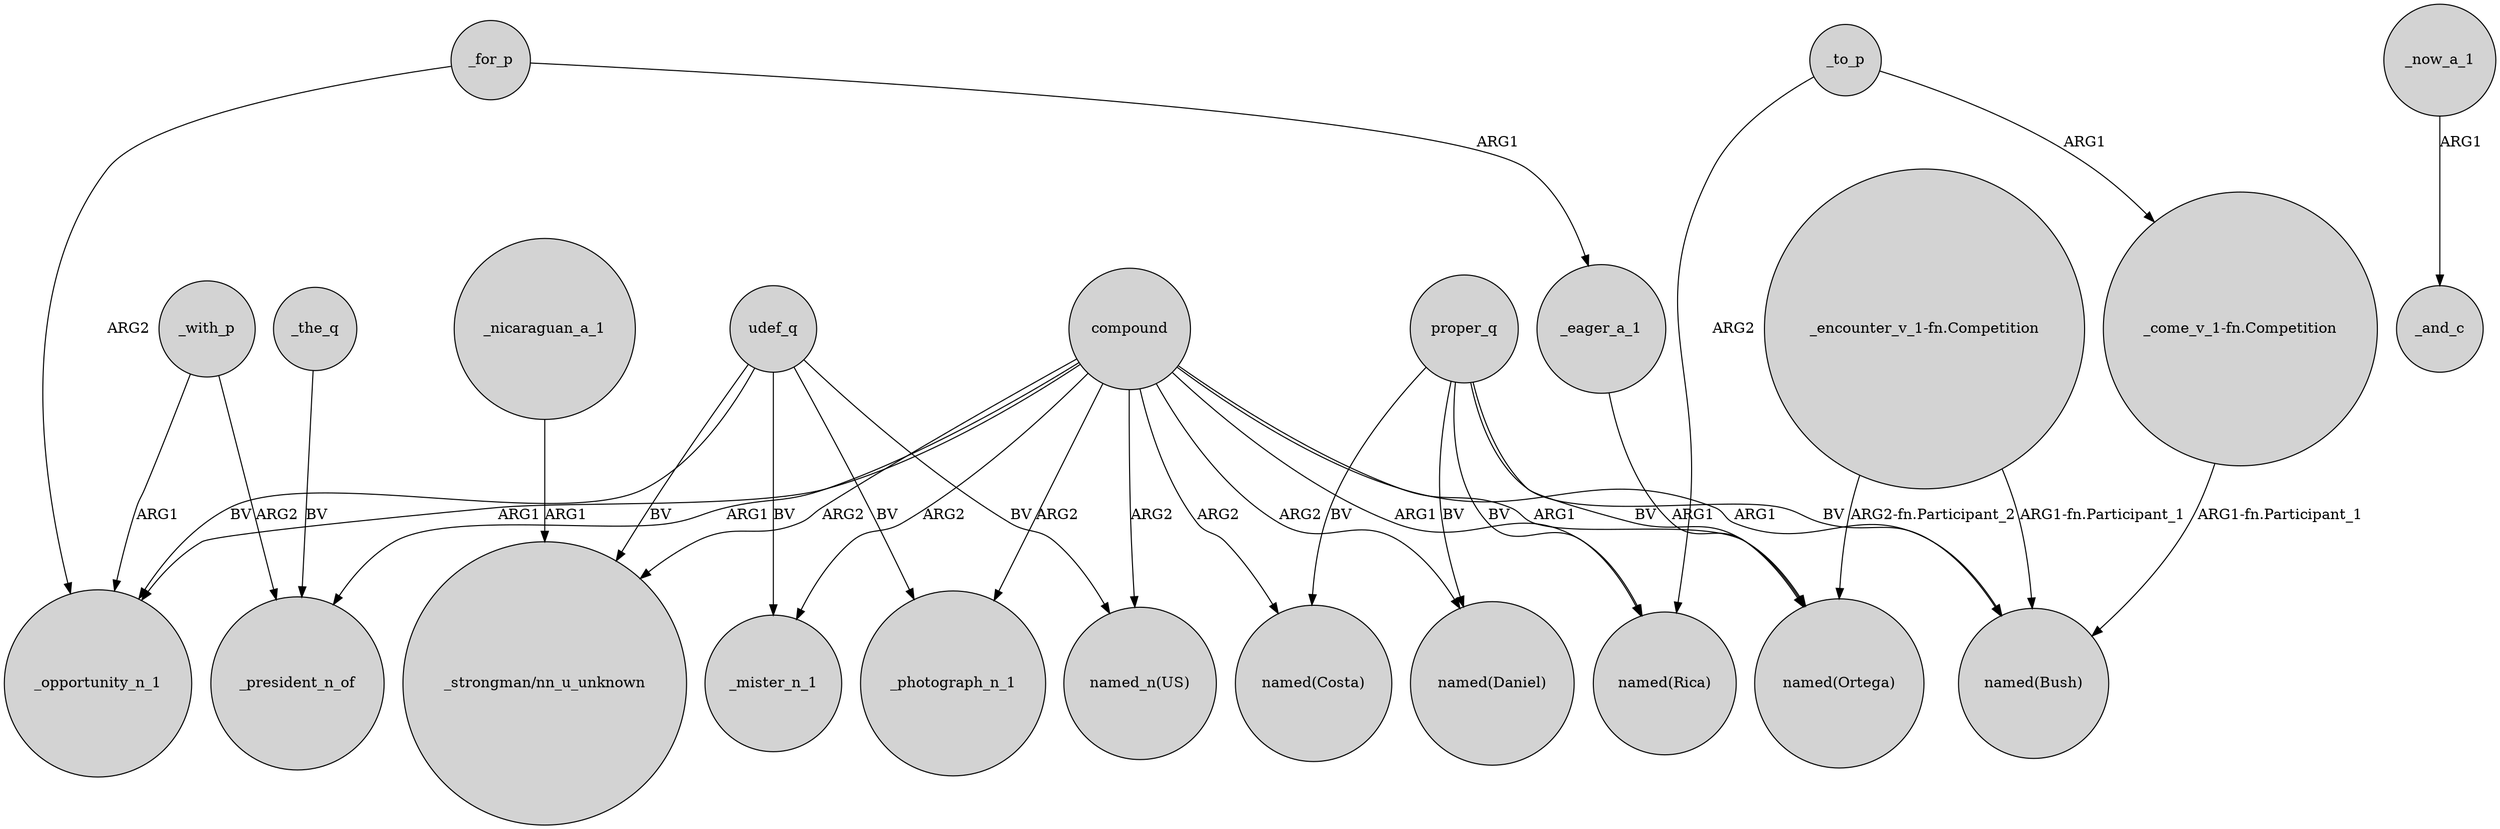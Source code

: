 digraph {
	node [shape=circle style=filled]
	_eager_a_1 -> "named(Ortega)" [label=ARG1]
	compound -> _mister_n_1 [label=ARG2]
	_to_p -> "_come_v_1-fn.Competition" [label=ARG1]
	compound -> "named(Rica)" [label=ARG1]
	_for_p -> _opportunity_n_1 [label=ARG2]
	compound -> "_strongman/nn_u_unknown" [label=ARG2]
	compound -> _opportunity_n_1 [label=ARG1]
	compound -> "named(Bush)" [label=ARG1]
	compound -> "named(Costa)" [label=ARG2]
	udef_q -> _mister_n_1 [label=BV]
	"_encounter_v_1-fn.Competition" -> "named(Bush)" [label="ARG1-fn.Participant_1"]
	_with_p -> _opportunity_n_1 [label=ARG1]
	compound -> "named(Ortega)" [label=ARG1]
	udef_q -> _opportunity_n_1 [label=BV]
	compound -> _photograph_n_1 [label=ARG2]
	_with_p -> _president_n_of [label=ARG2]
	proper_q -> "named(Bush)" [label=BV]
	proper_q -> "named(Daniel)" [label=BV]
	_for_p -> _eager_a_1 [label=ARG1]
	udef_q -> _photograph_n_1 [label=BV]
	_to_p -> "named(Rica)" [label=ARG2]
	proper_q -> "named(Costa)" [label=BV]
	_now_a_1 -> _and_c [label=ARG1]
	"_come_v_1-fn.Competition" -> "named(Bush)" [label="ARG1-fn.Participant_1"]
	compound -> _president_n_of [label=ARG1]
	proper_q -> "named(Rica)" [label=BV]
	compound -> "named(Daniel)" [label=ARG2]
	_the_q -> _president_n_of [label=BV]
	compound -> "named_n(US)" [label=ARG2]
	_nicaraguan_a_1 -> "_strongman/nn_u_unknown" [label=ARG1]
	udef_q -> "named_n(US)" [label=BV]
	proper_q -> "named(Ortega)" [label=BV]
	"_encounter_v_1-fn.Competition" -> "named(Ortega)" [label="ARG2-fn.Participant_2"]
	udef_q -> "_strongman/nn_u_unknown" [label=BV]
}
